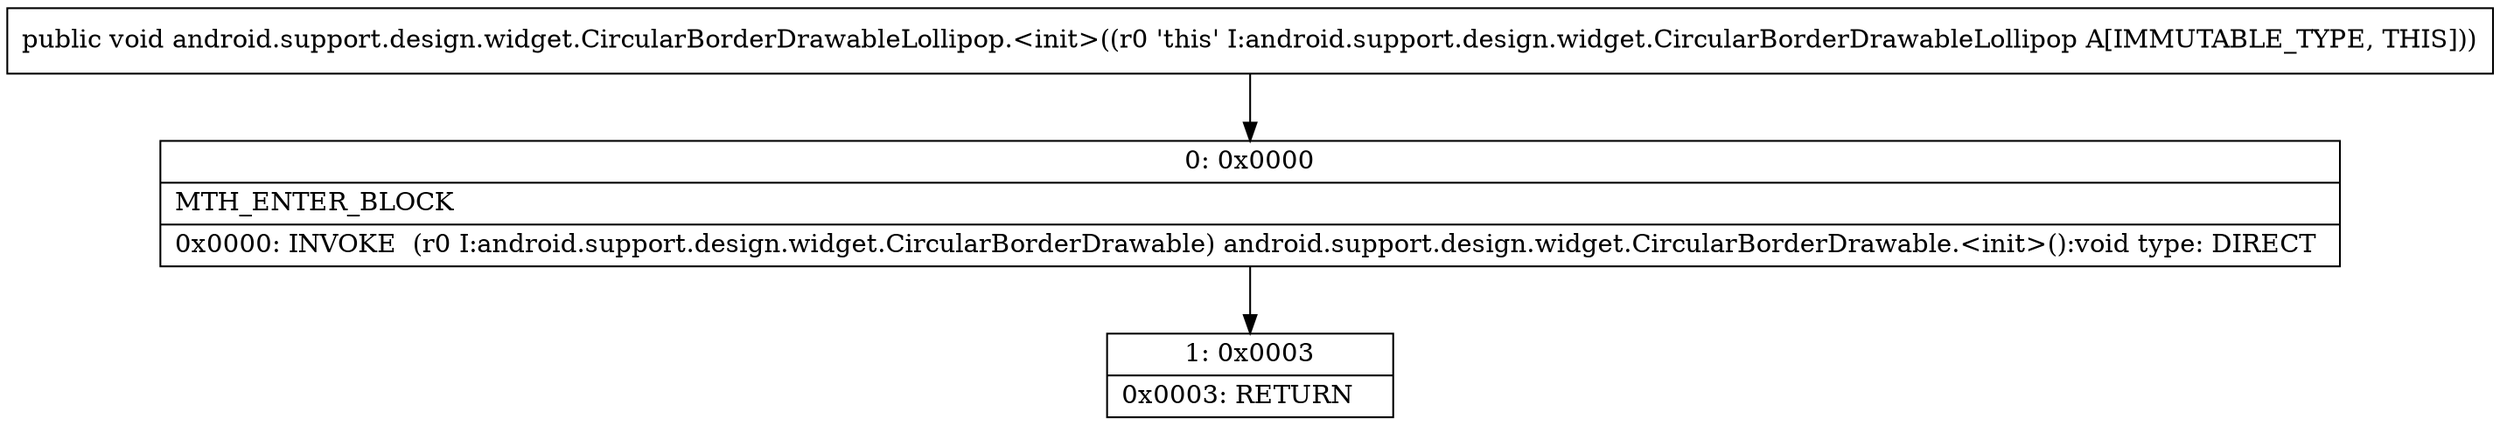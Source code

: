 digraph "CFG forandroid.support.design.widget.CircularBorderDrawableLollipop.\<init\>()V" {
Node_0 [shape=record,label="{0\:\ 0x0000|MTH_ENTER_BLOCK\l|0x0000: INVOKE  (r0 I:android.support.design.widget.CircularBorderDrawable) android.support.design.widget.CircularBorderDrawable.\<init\>():void type: DIRECT \l}"];
Node_1 [shape=record,label="{1\:\ 0x0003|0x0003: RETURN   \l}"];
MethodNode[shape=record,label="{public void android.support.design.widget.CircularBorderDrawableLollipop.\<init\>((r0 'this' I:android.support.design.widget.CircularBorderDrawableLollipop A[IMMUTABLE_TYPE, THIS])) }"];
MethodNode -> Node_0;
Node_0 -> Node_1;
}

